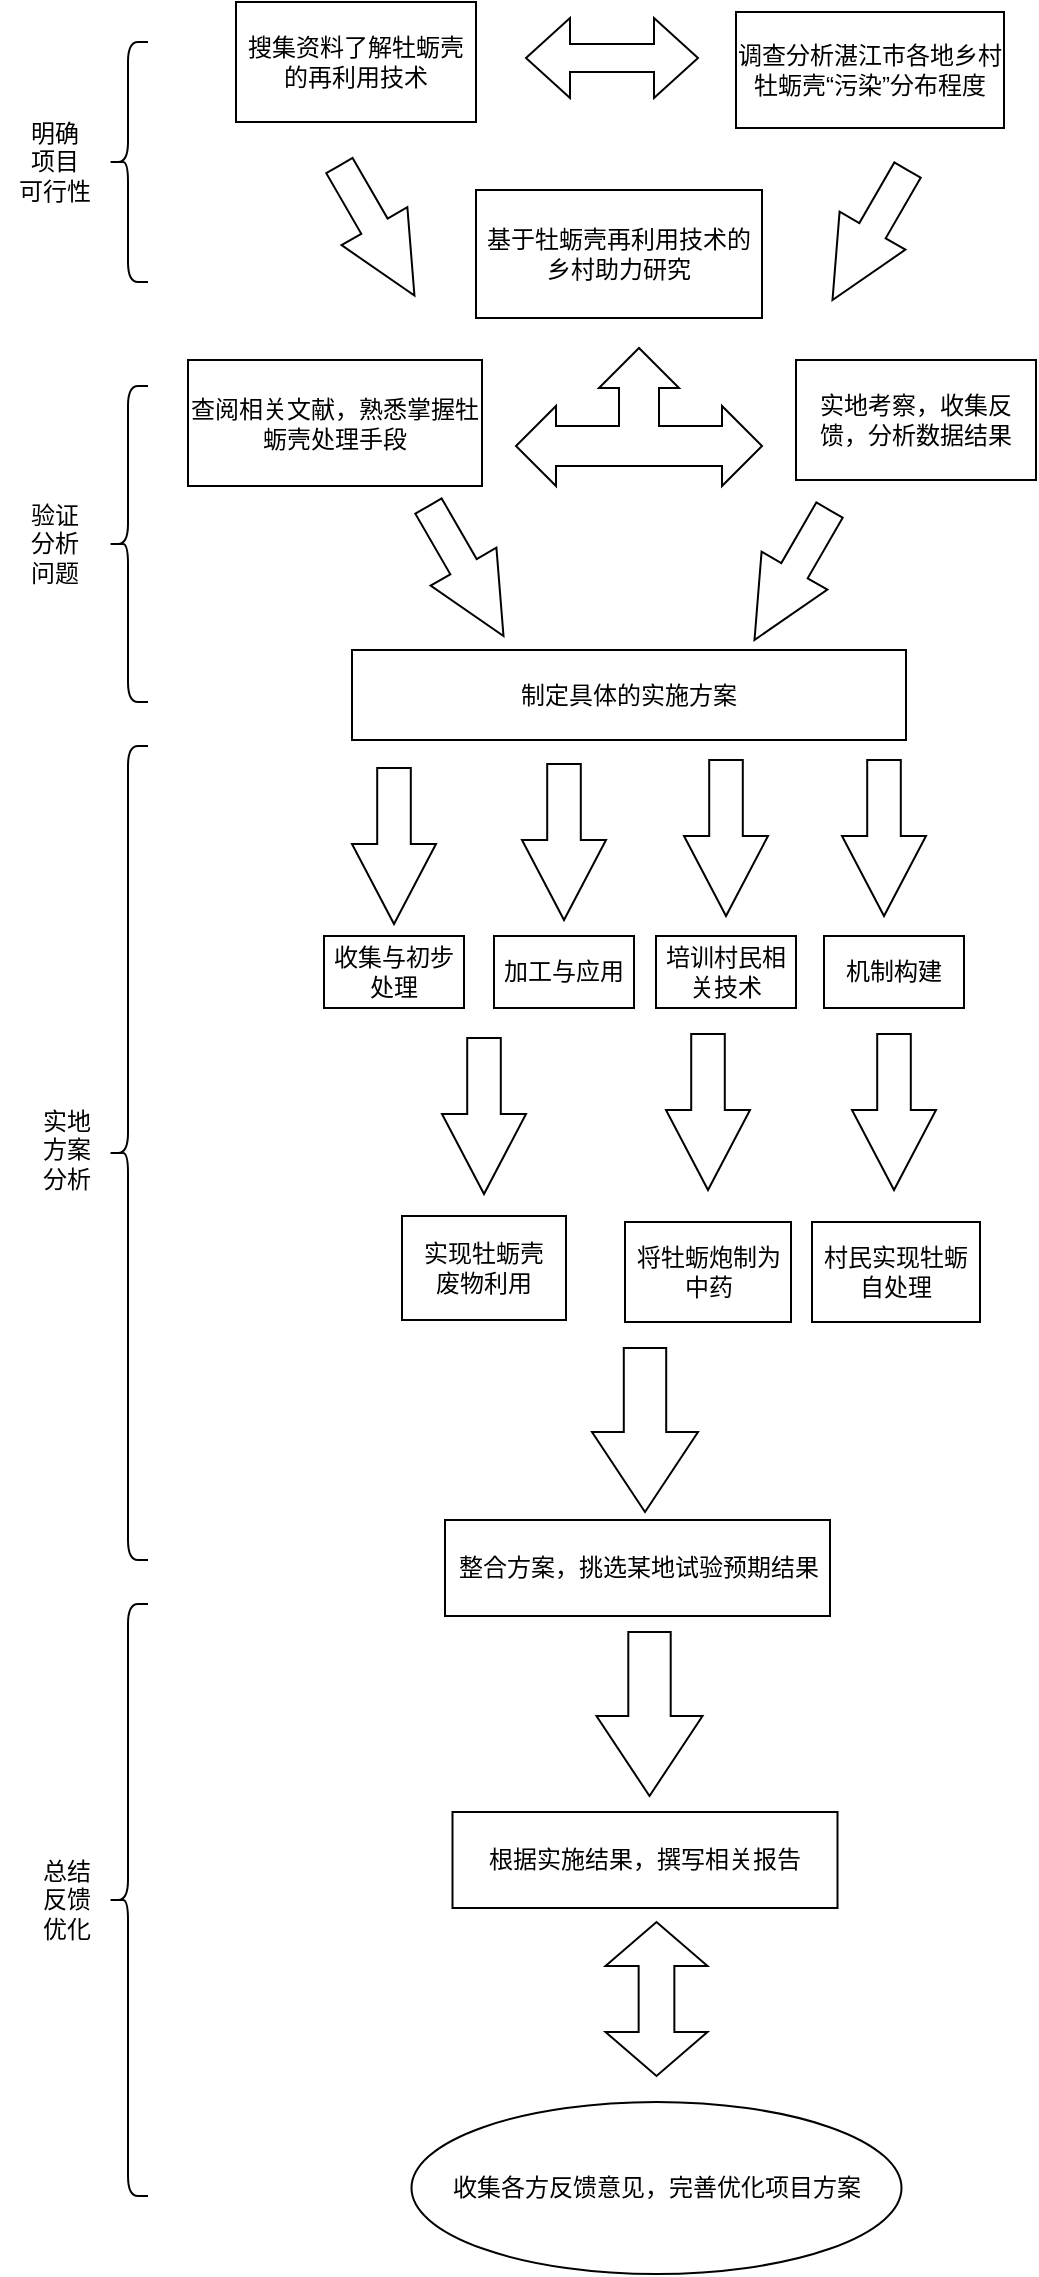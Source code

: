 <mxfile version="20.1.1" type="github"><diagram id="kVpKytxtgLy68dnIUf_P" name="Page-1"><mxGraphModel dx="1098" dy="539" grid="0" gridSize="10" guides="1" tooltips="1" connect="1" arrows="1" fold="1" page="0" pageScale="1" pageWidth="827" pageHeight="1169" math="0" shadow="0"><root><mxCell id="0"/><mxCell id="1" parent="0"/><mxCell id="zoNketT7VrxpnGaKjotu-1" value="搜集资料了解牡蛎壳的再利用技术" style="rounded=0;whiteSpace=wrap;html=1;" vertex="1" parent="1"><mxGeometry x="49" y="89" width="120" height="60" as="geometry"/></mxCell><mxCell id="zoNketT7VrxpnGaKjotu-2" value="调查分析湛江市各地乡村牡蛎壳“污染”分布程度" style="rounded=0;whiteSpace=wrap;html=1;" vertex="1" parent="1"><mxGeometry x="299" y="94" width="134" height="58" as="geometry"/></mxCell><mxCell id="zoNketT7VrxpnGaKjotu-3" value="" style="html=1;shadow=0;dashed=0;align=center;verticalAlign=middle;shape=mxgraph.arrows2.twoWayArrow;dy=0.65;dx=22;" vertex="1" parent="1"><mxGeometry x="194" y="97" width="86" height="40" as="geometry"/></mxCell><mxCell id="zoNketT7VrxpnGaKjotu-4" value="" style="html=1;shadow=0;dashed=0;align=center;verticalAlign=middle;shape=mxgraph.arrows2.arrow;dy=0.6;dx=40;direction=south;notch=0;rotation=-30;" vertex="1" parent="1"><mxGeometry x="100.47" y="165.75" width="38" height="75" as="geometry"/></mxCell><mxCell id="zoNketT7VrxpnGaKjotu-6" value="基于牡蛎壳再利用技术的乡村助力研究" style="rounded=0;whiteSpace=wrap;html=1;" vertex="1" parent="1"><mxGeometry x="169" y="183" width="143" height="64" as="geometry"/></mxCell><mxCell id="zoNketT7VrxpnGaKjotu-7" value="" style="html=1;shadow=0;dashed=0;align=center;verticalAlign=middle;shape=mxgraph.arrows2.arrow;dy=0.6;dx=40;direction=south;notch=0;rotation=30;" vertex="1" parent="1"><mxGeometry x="347" y="168" width="38" height="75" as="geometry"/></mxCell><mxCell id="zoNketT7VrxpnGaKjotu-9" value="" style="shape=curlyBracket;whiteSpace=wrap;html=1;rounded=1;" vertex="1" parent="1"><mxGeometry x="-15" y="109" width="20" height="120" as="geometry"/></mxCell><mxCell id="zoNketT7VrxpnGaKjotu-10" value="明确&lt;br&gt;项目&lt;br&gt;可行性" style="text;html=1;resizable=0;autosize=1;align=center;verticalAlign=middle;points=[];fillColor=none;strokeColor=none;rounded=0;" vertex="1" parent="1"><mxGeometry x="-69" y="141.5" width="54" height="55" as="geometry"/></mxCell><mxCell id="zoNketT7VrxpnGaKjotu-11" value="" style="html=1;shadow=0;dashed=0;align=center;verticalAlign=middle;shape=mxgraph.arrows2.triadArrow;dy=10;dx=20;arrowHead=40;" vertex="1" parent="1"><mxGeometry x="189" y="262" width="123" height="69" as="geometry"/></mxCell><mxCell id="zoNketT7VrxpnGaKjotu-12" value="查阅相关文献，熟悉掌握牡蛎壳处理手段" style="rounded=0;whiteSpace=wrap;html=1;" vertex="1" parent="1"><mxGeometry x="25" y="268" width="147" height="63" as="geometry"/></mxCell><mxCell id="zoNketT7VrxpnGaKjotu-13" value="实地考察，收集反馈，分析数据结果" style="rounded=0;whiteSpace=wrap;html=1;" vertex="1" parent="1"><mxGeometry x="329" y="268" width="120" height="60" as="geometry"/></mxCell><mxCell id="zoNketT7VrxpnGaKjotu-14" value="" style="html=1;shadow=0;dashed=0;align=center;verticalAlign=middle;shape=mxgraph.arrows2.arrow;dy=0.6;dx=40;direction=south;notch=0;rotation=-30;" vertex="1" parent="1"><mxGeometry x="145" y="336" width="38" height="75" as="geometry"/></mxCell><mxCell id="zoNketT7VrxpnGaKjotu-15" value="" style="html=1;shadow=0;dashed=0;align=center;verticalAlign=middle;shape=mxgraph.arrows2.arrow;dy=0.6;dx=40;direction=south;notch=0;rotation=30;" vertex="1" parent="1"><mxGeometry x="308" y="338" width="38" height="75" as="geometry"/></mxCell><mxCell id="zoNketT7VrxpnGaKjotu-16" value="制定具体的实施方案" style="rounded=0;whiteSpace=wrap;html=1;" vertex="1" parent="1"><mxGeometry x="107" y="413" width="277" height="45" as="geometry"/></mxCell><mxCell id="zoNketT7VrxpnGaKjotu-17" value="" style="shape=curlyBracket;whiteSpace=wrap;html=1;rounded=1;" vertex="1" parent="1"><mxGeometry x="-15" y="281" width="20" height="158" as="geometry"/></mxCell><mxCell id="zoNketT7VrxpnGaKjotu-18" value="验证&lt;br&gt;分析&lt;br&gt;问题" style="text;html=1;resizable=0;autosize=1;align=center;verticalAlign=middle;points=[];fillColor=none;strokeColor=none;rounded=0;" vertex="1" parent="1"><mxGeometry x="-63" y="332.5" width="42" height="55" as="geometry"/></mxCell><mxCell id="zoNketT7VrxpnGaKjotu-20" value="" style="html=1;shadow=0;dashed=0;align=center;verticalAlign=middle;shape=mxgraph.arrows2.arrow;dy=0.6;dx=40;direction=south;notch=0;" vertex="1" parent="1"><mxGeometry x="107" y="472" width="42" height="78" as="geometry"/></mxCell><mxCell id="zoNketT7VrxpnGaKjotu-21" value="" style="html=1;shadow=0;dashed=0;align=center;verticalAlign=middle;shape=mxgraph.arrows2.arrow;dy=0.6;dx=40;direction=south;notch=0;" vertex="1" parent="1"><mxGeometry x="192" y="470" width="42" height="78" as="geometry"/></mxCell><mxCell id="zoNketT7VrxpnGaKjotu-22" value="" style="html=1;shadow=0;dashed=0;align=center;verticalAlign=middle;shape=mxgraph.arrows2.arrow;dy=0.6;dx=40;direction=south;notch=0;" vertex="1" parent="1"><mxGeometry x="273" y="468" width="42" height="78" as="geometry"/></mxCell><mxCell id="zoNketT7VrxpnGaKjotu-23" value="" style="html=1;shadow=0;dashed=0;align=center;verticalAlign=middle;shape=mxgraph.arrows2.arrow;dy=0.6;dx=40;direction=south;notch=0;" vertex="1" parent="1"><mxGeometry x="352" y="468" width="42" height="78" as="geometry"/></mxCell><mxCell id="zoNketT7VrxpnGaKjotu-24" value="收集与初步处理" style="rounded=0;whiteSpace=wrap;html=1;" vertex="1" parent="1"><mxGeometry x="93" y="556" width="70" height="36" as="geometry"/></mxCell><mxCell id="zoNketT7VrxpnGaKjotu-25" value="加工与应用" style="rounded=0;whiteSpace=wrap;html=1;" vertex="1" parent="1"><mxGeometry x="178" y="556" width="70" height="36" as="geometry"/></mxCell><mxCell id="zoNketT7VrxpnGaKjotu-26" value="培训村民相关技术" style="rounded=0;whiteSpace=wrap;html=1;" vertex="1" parent="1"><mxGeometry x="259" y="556" width="70" height="36" as="geometry"/></mxCell><mxCell id="zoNketT7VrxpnGaKjotu-27" value="机制构建" style="rounded=0;whiteSpace=wrap;html=1;" vertex="1" parent="1"><mxGeometry x="343" y="556" width="70" height="36" as="geometry"/></mxCell><mxCell id="zoNketT7VrxpnGaKjotu-29" value="实现牡蛎壳&lt;br&gt;废物利用" style="rounded=0;whiteSpace=wrap;html=1;" vertex="1" parent="1"><mxGeometry x="132" y="696" width="82" height="52" as="geometry"/></mxCell><mxCell id="zoNketT7VrxpnGaKjotu-30" value="" style="html=1;shadow=0;dashed=0;align=center;verticalAlign=middle;shape=mxgraph.arrows2.arrow;dy=0.6;dx=40;direction=south;notch=0;" vertex="1" parent="1"><mxGeometry x="264" y="605" width="42" height="78" as="geometry"/></mxCell><mxCell id="zoNketT7VrxpnGaKjotu-31" value="" style="html=1;shadow=0;dashed=0;align=center;verticalAlign=middle;shape=mxgraph.arrows2.arrow;dy=0.6;dx=40;direction=south;notch=0;" vertex="1" parent="1"><mxGeometry x="152" y="607" width="42" height="78" as="geometry"/></mxCell><mxCell id="zoNketT7VrxpnGaKjotu-32" value="将牡蛎炮制为中药" style="rounded=0;whiteSpace=wrap;html=1;" vertex="1" parent="1"><mxGeometry x="243.5" y="699" width="83" height="50" as="geometry"/></mxCell><mxCell id="zoNketT7VrxpnGaKjotu-34" value="" style="html=1;shadow=0;dashed=0;align=center;verticalAlign=middle;shape=mxgraph.arrows2.arrow;dy=0.6;dx=40;direction=south;notch=0;" vertex="1" parent="1"><mxGeometry x="357" y="605" width="42" height="78" as="geometry"/></mxCell><mxCell id="zoNketT7VrxpnGaKjotu-35" value="村民实现牡蛎自处理" style="rounded=0;whiteSpace=wrap;html=1;" vertex="1" parent="1"><mxGeometry x="337" y="699" width="84" height="50" as="geometry"/></mxCell><mxCell id="zoNketT7VrxpnGaKjotu-37" value="" style="html=1;shadow=0;dashed=0;align=center;verticalAlign=middle;shape=mxgraph.arrows2.arrow;dy=0.6;dx=40;direction=south;notch=0;" vertex="1" parent="1"><mxGeometry x="227" y="762" width="53" height="82" as="geometry"/></mxCell><mxCell id="zoNketT7VrxpnGaKjotu-39" value="整合方案，挑选某地试验预期结果" style="rounded=0;whiteSpace=wrap;html=1;" vertex="1" parent="1"><mxGeometry x="153.5" y="848" width="192.5" height="48" as="geometry"/></mxCell><mxCell id="zoNketT7VrxpnGaKjotu-40" value="" style="html=1;shadow=0;dashed=0;align=center;verticalAlign=middle;shape=mxgraph.arrows2.arrow;dy=0.6;dx=40;direction=south;notch=0;" vertex="1" parent="1"><mxGeometry x="229.25" y="904" width="53" height="82" as="geometry"/></mxCell><mxCell id="zoNketT7VrxpnGaKjotu-41" value="根据实施结果，撰写相关报告" style="rounded=0;whiteSpace=wrap;html=1;" vertex="1" parent="1"><mxGeometry x="157.25" y="994" width="192.5" height="48" as="geometry"/></mxCell><mxCell id="zoNketT7VrxpnGaKjotu-42" value="" style="html=1;shadow=0;dashed=0;align=center;verticalAlign=middle;shape=mxgraph.arrows2.twoWayArrow;dy=0.65;dx=22;rotation=90;" vertex="1" parent="1"><mxGeometry x="220.75" y="1062" width="77" height="51" as="geometry"/></mxCell><mxCell id="zoNketT7VrxpnGaKjotu-44" value="收集各方反馈意见，完善优化项目方案" style="ellipse;whiteSpace=wrap;html=1;" vertex="1" parent="1"><mxGeometry x="136.75" y="1139" width="245" height="86" as="geometry"/></mxCell><mxCell id="zoNketT7VrxpnGaKjotu-45" value="" style="shape=curlyBracket;whiteSpace=wrap;html=1;rounded=1;" vertex="1" parent="1"><mxGeometry x="-15" y="461" width="20" height="407" as="geometry"/></mxCell><mxCell id="zoNketT7VrxpnGaKjotu-46" value="实地&lt;br&gt;方案&lt;br&gt;分析" style="text;html=1;resizable=0;autosize=1;align=center;verticalAlign=middle;points=[];fillColor=none;strokeColor=none;rounded=0;" vertex="1" parent="1"><mxGeometry x="-57" y="635" width="42" height="55" as="geometry"/></mxCell><mxCell id="zoNketT7VrxpnGaKjotu-47" value="" style="shape=curlyBracket;whiteSpace=wrap;html=1;rounded=1;" vertex="1" parent="1"><mxGeometry x="-15" y="890" width="20" height="296" as="geometry"/></mxCell><mxCell id="zoNketT7VrxpnGaKjotu-48" value="总结&lt;br&gt;反馈&lt;br&gt;优化" style="text;html=1;resizable=0;autosize=1;align=center;verticalAlign=middle;points=[];fillColor=none;strokeColor=none;rounded=0;" vertex="1" parent="1"><mxGeometry x="-57" y="1010.5" width="42" height="55" as="geometry"/></mxCell></root></mxGraphModel></diagram></mxfile>